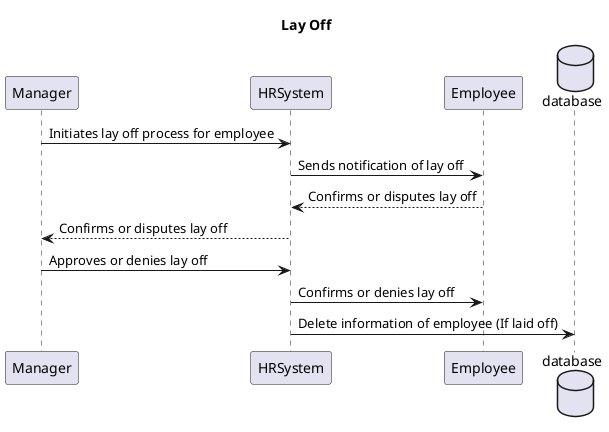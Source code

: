 @startuml
title Lay Off 

participant Manager
participant HRSystem
participant Employee
Database database


Manager -> HRSystem: Initiates lay off process for employee
HRSystem -> Employee: Sends notification of lay off
Employee --> HRSystem: Confirms or disputes lay off
HRSystem --> Manager: Confirms or disputes lay off
Manager -> HRSystem: Approves or denies lay off
HRSystem -> Employee: Confirms or denies lay off
HRSystem -> database: Delete information of employee (If laid off)
@enduml
